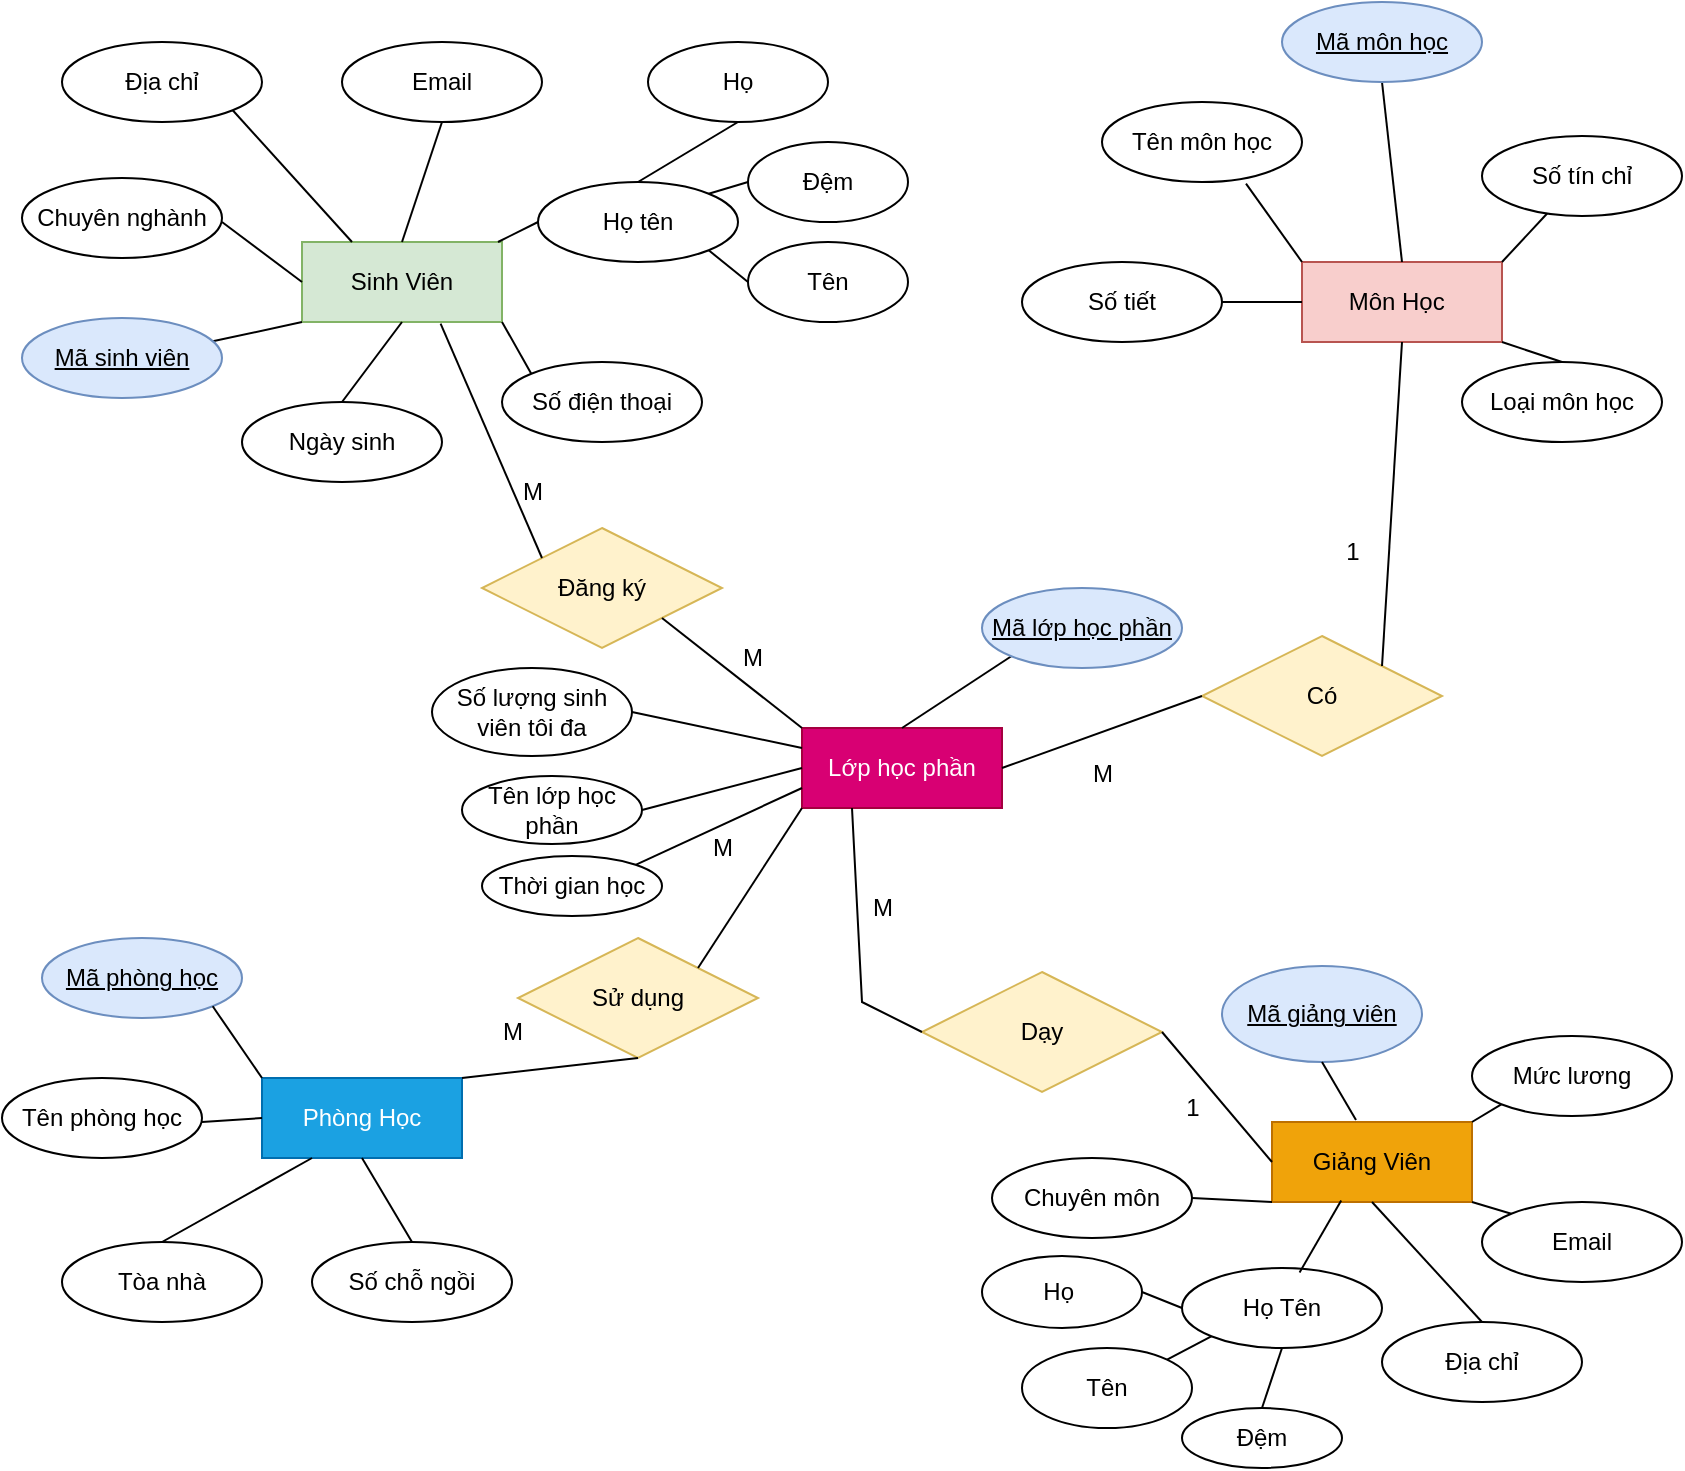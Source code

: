 <mxfile version="26.2.15">
  <diagram id="R2lEEEUBdFMjLlhIrx00" name="Page-1">
    <mxGraphModel dx="1158" dy="633" grid="1" gridSize="10" guides="1" tooltips="1" connect="1" arrows="1" fold="1" page="1" pageScale="1" pageWidth="850" pageHeight="1100" math="0" shadow="0" extFonts="Permanent Marker^https://fonts.googleapis.com/css?family=Permanent+Marker">
      <root>
        <mxCell id="0" />
        <mxCell id="1" parent="0" />
        <mxCell id="PMT8ZnOJyHkaYHEn1Fsm-1" value="Sinh Viên" style="whiteSpace=wrap;html=1;align=center;fillColor=#d5e8d4;strokeColor=#82b366;" parent="1" vertex="1">
          <mxGeometry x="160" y="133" width="100" height="40" as="geometry" />
        </mxCell>
        <mxCell id="PMT8ZnOJyHkaYHEn1Fsm-2" value="Giảng Viên" style="whiteSpace=wrap;html=1;align=center;fillColor=#f0a30a;fontColor=#000000;strokeColor=#BD7000;" parent="1" vertex="1">
          <mxGeometry x="645" y="573" width="100" height="40" as="geometry" />
        </mxCell>
        <mxCell id="PMT8ZnOJyHkaYHEn1Fsm-3" value="Môn Học&lt;span style=&quot;white-space: pre;&quot;&gt;&#x9;&lt;/span&gt;" style="whiteSpace=wrap;html=1;align=center;fillColor=#f8cecc;strokeColor=#b85450;" parent="1" vertex="1">
          <mxGeometry x="660" y="143" width="100" height="40" as="geometry" />
        </mxCell>
        <mxCell id="PMT8ZnOJyHkaYHEn1Fsm-4" value="Phòng Học" style="whiteSpace=wrap;html=1;align=center;fillColor=#1ba1e2;fontColor=#ffffff;strokeColor=#006EAF;" parent="1" vertex="1">
          <mxGeometry x="140" y="551" width="100" height="40" as="geometry" />
        </mxCell>
        <mxCell id="PMT8ZnOJyHkaYHEn1Fsm-5" value="&lt;font style=&quot;vertical-align: inherit;&quot;&gt;&lt;font style=&quot;vertical-align: inherit;&quot;&gt;Địa chỉ&lt;/font&gt;&lt;/font&gt;" style="ellipse;whiteSpace=wrap;html=1;align=center;" parent="1" vertex="1">
          <mxGeometry x="40" y="33" width="100" height="40" as="geometry" />
        </mxCell>
        <mxCell id="PMT8ZnOJyHkaYHEn1Fsm-6" value="&lt;font style=&quot;vertical-align: inherit;&quot;&gt;&lt;font style=&quot;vertical-align: inherit;&quot;&gt;&lt;font style=&quot;vertical-align: inherit;&quot;&gt;&lt;font style=&quot;vertical-align: inherit;&quot;&gt;Email&lt;/font&gt;&lt;/font&gt;&lt;/font&gt;&lt;/font&gt;" style="ellipse;whiteSpace=wrap;html=1;align=center;" parent="1" vertex="1">
          <mxGeometry x="180" y="33" width="100" height="40" as="geometry" />
        </mxCell>
        <mxCell id="PMT8ZnOJyHkaYHEn1Fsm-7" value="&lt;font style=&quot;vertical-align: inherit;&quot;&gt;&lt;font style=&quot;vertical-align: inherit;&quot;&gt;&lt;font style=&quot;vertical-align: inherit;&quot;&gt;&lt;font style=&quot;vertical-align: inherit;&quot;&gt;Chuyên nghành&lt;/font&gt;&lt;/font&gt;&lt;/font&gt;&lt;/font&gt;" style="ellipse;whiteSpace=wrap;html=1;align=center;" parent="1" vertex="1">
          <mxGeometry x="20" y="101" width="100" height="40" as="geometry" />
        </mxCell>
        <mxCell id="PMT8ZnOJyHkaYHEn1Fsm-9" value="&lt;font style=&quot;vertical-align: inherit;&quot;&gt;&lt;font style=&quot;vertical-align: inherit;&quot;&gt;&lt;font style=&quot;vertical-align: inherit;&quot;&gt;&lt;font style=&quot;vertical-align: inherit;&quot;&gt;&lt;font style=&quot;vertical-align: inherit;&quot;&gt;&lt;font style=&quot;vertical-align: inherit;&quot;&gt;&lt;font style=&quot;vertical-align: inherit;&quot;&gt;&lt;font style=&quot;vertical-align: inherit;&quot;&gt;Ngày sinh&lt;/font&gt;&lt;/font&gt;&lt;/font&gt;&lt;/font&gt;&lt;/font&gt;&lt;/font&gt;&lt;/font&gt;&lt;/font&gt;" style="ellipse;whiteSpace=wrap;html=1;align=center;" parent="1" vertex="1">
          <mxGeometry x="130" y="213" width="100" height="40" as="geometry" />
        </mxCell>
        <mxCell id="PMT8ZnOJyHkaYHEn1Fsm-10" value="&lt;font style=&quot;vertical-align: inherit;&quot;&gt;&lt;font style=&quot;vertical-align: inherit;&quot;&gt;&lt;font style=&quot;vertical-align: inherit;&quot;&gt;&lt;font style=&quot;vertical-align: inherit;&quot;&gt;&lt;font style=&quot;vertical-align: inherit;&quot;&gt;&lt;font style=&quot;vertical-align: inherit;&quot;&gt;&lt;font style=&quot;vertical-align: inherit;&quot;&gt;&lt;font style=&quot;vertical-align: inherit;&quot;&gt;&lt;font style=&quot;vertical-align: inherit;&quot;&gt;&lt;font style=&quot;vertical-align: inherit;&quot;&gt;Họ tên&lt;/font&gt;&lt;/font&gt;&lt;/font&gt;&lt;/font&gt;&lt;/font&gt;&lt;/font&gt;&lt;/font&gt;&lt;/font&gt;&lt;/font&gt;&lt;/font&gt;" style="ellipse;whiteSpace=wrap;html=1;align=center;" parent="1" vertex="1">
          <mxGeometry x="278" y="103" width="100" height="40" as="geometry" />
        </mxCell>
        <mxCell id="PMT8ZnOJyHkaYHEn1Fsm-11" value="&lt;font style=&quot;vertical-align: inherit;&quot;&gt;&lt;font style=&quot;vertical-align: inherit;&quot;&gt;&lt;font style=&quot;vertical-align: inherit;&quot;&gt;&lt;font style=&quot;vertical-align: inherit;&quot;&gt;&lt;font style=&quot;vertical-align: inherit;&quot;&gt;&lt;font style=&quot;vertical-align: inherit;&quot;&gt;&lt;font style=&quot;vertical-align: inherit;&quot;&gt;&lt;font style=&quot;vertical-align: inherit;&quot;&gt;&lt;font style=&quot;vertical-align: inherit;&quot;&gt;&lt;font style=&quot;vertical-align: inherit;&quot;&gt;&lt;font style=&quot;vertical-align: inherit;&quot;&gt;&lt;font style=&quot;vertical-align: inherit;&quot;&gt;&lt;font style=&quot;vertical-align: inherit;&quot;&gt;&lt;font style=&quot;vertical-align: inherit;&quot;&gt;&lt;font style=&quot;vertical-align: inherit;&quot;&gt;&lt;font style=&quot;vertical-align: inherit;&quot;&gt;&lt;font style=&quot;vertical-align: inherit;&quot;&gt;&lt;font style=&quot;vertical-align: inherit;&quot;&gt;&lt;font style=&quot;vertical-align: inherit;&quot;&gt;&lt;font style=&quot;vertical-align: inherit;&quot;&gt;Họ&lt;/font&gt;&lt;/font&gt;&lt;/font&gt;&lt;/font&gt;&lt;/font&gt;&lt;/font&gt;&lt;/font&gt;&lt;/font&gt;&lt;/font&gt;&lt;/font&gt;&lt;/font&gt;&lt;/font&gt;&lt;/font&gt;&lt;/font&gt;&lt;/font&gt;&lt;/font&gt;&lt;/font&gt;&lt;/font&gt;&lt;/font&gt;&lt;/font&gt;" style="ellipse;whiteSpace=wrap;html=1;align=center;" parent="1" vertex="1">
          <mxGeometry x="333" y="33" width="90" height="40" as="geometry" />
        </mxCell>
        <mxCell id="PMT8ZnOJyHkaYHEn1Fsm-12" value="&lt;font style=&quot;vertical-align: inherit;&quot;&gt;&lt;font style=&quot;vertical-align: inherit;&quot;&gt;Đệm&lt;/font&gt;&lt;/font&gt;" style="ellipse;whiteSpace=wrap;html=1;align=center;" parent="1" vertex="1">
          <mxGeometry x="383" y="83" width="80" height="40" as="geometry" />
        </mxCell>
        <mxCell id="PMT8ZnOJyHkaYHEn1Fsm-13" value="&lt;font style=&quot;vertical-align: inherit;&quot;&gt;&lt;font style=&quot;vertical-align: inherit;&quot;&gt;&lt;font style=&quot;vertical-align: inherit;&quot;&gt;&lt;font style=&quot;vertical-align: inherit;&quot;&gt;&lt;font style=&quot;vertical-align: inherit;&quot;&gt;&lt;font style=&quot;vertical-align: inherit;&quot;&gt;&lt;font style=&quot;vertical-align: inherit;&quot;&gt;&lt;font style=&quot;vertical-align: inherit;&quot;&gt;&lt;font style=&quot;vertical-align: inherit;&quot;&gt;&lt;font style=&quot;vertical-align: inherit;&quot;&gt;&lt;font style=&quot;vertical-align: inherit;&quot;&gt;&lt;font style=&quot;vertical-align: inherit;&quot;&gt;Tên&lt;/font&gt;&lt;/font&gt;&lt;/font&gt;&lt;/font&gt;&lt;/font&gt;&lt;/font&gt;&lt;/font&gt;&lt;/font&gt;&lt;/font&gt;&lt;/font&gt;&lt;/font&gt;&lt;/font&gt;" style="ellipse;whiteSpace=wrap;html=1;align=center;" parent="1" vertex="1">
          <mxGeometry x="383" y="133" width="80" height="40" as="geometry" />
        </mxCell>
        <mxCell id="PMT8ZnOJyHkaYHEn1Fsm-14" value="" style="endArrow=none;html=1;rounded=0;entryX=0.5;entryY=1;entryDx=0;entryDy=0;exitX=0.5;exitY=0;exitDx=0;exitDy=0;" parent="1" source="PMT8ZnOJyHkaYHEn1Fsm-10" target="PMT8ZnOJyHkaYHEn1Fsm-11" edge="1">
          <mxGeometry relative="1" as="geometry">
            <mxPoint x="268" y="263" as="sourcePoint" />
            <mxPoint x="428" y="263" as="targetPoint" />
          </mxGeometry>
        </mxCell>
        <mxCell id="PMT8ZnOJyHkaYHEn1Fsm-15" value="" style="endArrow=none;html=1;rounded=0;entryX=0;entryY=0.5;entryDx=0;entryDy=0;exitX=1;exitY=1;exitDx=0;exitDy=0;" parent="1" source="PMT8ZnOJyHkaYHEn1Fsm-10" target="PMT8ZnOJyHkaYHEn1Fsm-13" edge="1">
          <mxGeometry relative="1" as="geometry">
            <mxPoint x="338" y="188" as="sourcePoint" />
            <mxPoint x="408" y="178" as="targetPoint" />
          </mxGeometry>
        </mxCell>
        <mxCell id="PMT8ZnOJyHkaYHEn1Fsm-16" value="" style="endArrow=none;html=1;rounded=0;entryX=0;entryY=0.5;entryDx=0;entryDy=0;exitX=1;exitY=0;exitDx=0;exitDy=0;" parent="1" source="PMT8ZnOJyHkaYHEn1Fsm-10" target="PMT8ZnOJyHkaYHEn1Fsm-12" edge="1">
          <mxGeometry relative="1" as="geometry">
            <mxPoint x="398" y="123" as="sourcePoint" />
            <mxPoint x="408" y="203" as="targetPoint" />
            <Array as="points" />
          </mxGeometry>
        </mxCell>
        <mxCell id="PMT8ZnOJyHkaYHEn1Fsm-17" value="" style="endArrow=none;html=1;rounded=0;exitX=1;exitY=0;exitDx=0;exitDy=0;entryX=0;entryY=0.5;entryDx=0;entryDy=0;" parent="1" target="PMT8ZnOJyHkaYHEn1Fsm-10" edge="1">
          <mxGeometry relative="1" as="geometry">
            <mxPoint x="258" y="133" as="sourcePoint" />
            <mxPoint x="438" y="263" as="targetPoint" />
          </mxGeometry>
        </mxCell>
        <mxCell id="PMT8ZnOJyHkaYHEn1Fsm-18" value="&lt;font style=&quot;vertical-align: inherit;&quot;&gt;&lt;font style=&quot;vertical-align: inherit;&quot;&gt;&lt;font style=&quot;vertical-align: inherit;&quot;&gt;&lt;font style=&quot;vertical-align: inherit;&quot;&gt;&lt;font style=&quot;vertical-align: inherit;&quot;&gt;&lt;font style=&quot;vertical-align: inherit;&quot;&gt;&lt;font style=&quot;vertical-align: inherit;&quot;&gt;&lt;font style=&quot;vertical-align: inherit;&quot;&gt;&lt;font style=&quot;vertical-align: inherit;&quot;&gt;&lt;font style=&quot;vertical-align: inherit;&quot;&gt;Số&amp;nbsp;điện thoại&lt;/font&gt;&lt;/font&gt;&lt;/font&gt;&lt;/font&gt;&lt;/font&gt;&lt;/font&gt;&lt;/font&gt;&lt;/font&gt;&lt;/font&gt;&lt;/font&gt;" style="ellipse;whiteSpace=wrap;html=1;align=center;" parent="1" vertex="1">
          <mxGeometry x="260" y="193" width="100" height="40" as="geometry" />
        </mxCell>
        <mxCell id="PMT8ZnOJyHkaYHEn1Fsm-19" value="" style="endArrow=none;html=1;rounded=0;entryX=0;entryY=0;entryDx=0;entryDy=0;exitX=1;exitY=1;exitDx=0;exitDy=0;" parent="1" source="PMT8ZnOJyHkaYHEn1Fsm-1" target="PMT8ZnOJyHkaYHEn1Fsm-18" edge="1">
          <mxGeometry relative="1" as="geometry">
            <mxPoint x="280" y="253" as="sourcePoint" />
            <mxPoint x="440" y="253" as="targetPoint" />
          </mxGeometry>
        </mxCell>
        <mxCell id="PMT8ZnOJyHkaYHEn1Fsm-20" value="" style="endArrow=none;html=1;rounded=0;entryX=1;entryY=1;entryDx=0;entryDy=0;exitX=0.25;exitY=0;exitDx=0;exitDy=0;" parent="1" source="PMT8ZnOJyHkaYHEn1Fsm-1" target="PMT8ZnOJyHkaYHEn1Fsm-5" edge="1">
          <mxGeometry relative="1" as="geometry">
            <mxPoint x="280" y="253" as="sourcePoint" />
            <mxPoint x="440" y="253" as="targetPoint" />
          </mxGeometry>
        </mxCell>
        <mxCell id="PMT8ZnOJyHkaYHEn1Fsm-21" value="" style="endArrow=none;html=1;rounded=0;entryX=0.5;entryY=1;entryDx=0;entryDy=0;exitX=0.5;exitY=0;exitDx=0;exitDy=0;" parent="1" source="PMT8ZnOJyHkaYHEn1Fsm-1" target="PMT8ZnOJyHkaYHEn1Fsm-6" edge="1">
          <mxGeometry relative="1" as="geometry">
            <mxPoint x="130" y="103" as="sourcePoint" />
            <mxPoint x="290" y="103" as="targetPoint" />
          </mxGeometry>
        </mxCell>
        <mxCell id="PMT8ZnOJyHkaYHEn1Fsm-22" value="" style="endArrow=none;html=1;rounded=0;exitX=1;exitY=0.5;exitDx=0;exitDy=0;entryX=0;entryY=0.5;entryDx=0;entryDy=0;" parent="1" target="PMT8ZnOJyHkaYHEn1Fsm-1" edge="1">
          <mxGeometry relative="1" as="geometry">
            <mxPoint x="120" y="123" as="sourcePoint" />
            <mxPoint x="440" y="253" as="targetPoint" />
          </mxGeometry>
        </mxCell>
        <mxCell id="PMT8ZnOJyHkaYHEn1Fsm-24" value="" style="endArrow=none;html=1;rounded=0;exitX=0.5;exitY=0;exitDx=0;exitDy=0;entryX=0.5;entryY=1;entryDx=0;entryDy=0;" parent="1" source="PMT8ZnOJyHkaYHEn1Fsm-9" target="PMT8ZnOJyHkaYHEn1Fsm-1" edge="1">
          <mxGeometry relative="1" as="geometry">
            <mxPoint x="280" y="253" as="sourcePoint" />
            <mxPoint x="440" y="253" as="targetPoint" />
          </mxGeometry>
        </mxCell>
        <mxCell id="PMT8ZnOJyHkaYHEn1Fsm-25" value="" style="endArrow=none;html=1;rounded=0;entryX=0;entryY=1;entryDx=0;entryDy=0;exitX=0.948;exitY=0.245;exitDx=0;exitDy=0;exitPerimeter=0;" parent="1" target="PMT8ZnOJyHkaYHEn1Fsm-1" edge="1">
          <mxGeometry relative="1" as="geometry">
            <mxPoint x="114.8" y="182.8" as="sourcePoint" />
            <mxPoint x="440" y="253" as="targetPoint" />
          </mxGeometry>
        </mxCell>
        <mxCell id="PMT8ZnOJyHkaYHEn1Fsm-27" value="&lt;font style=&quot;vertical-align: inherit;&quot;&gt;&lt;font style=&quot;vertical-align: inherit;&quot;&gt;&lt;font style=&quot;vertical-align: inherit;&quot;&gt;&lt;font style=&quot;vertical-align: inherit;&quot;&gt;&lt;font style=&quot;vertical-align: inherit;&quot;&gt;&lt;font style=&quot;vertical-align: inherit;&quot;&gt;&lt;font style=&quot;vertical-align: inherit;&quot;&gt;&lt;font style=&quot;vertical-align: inherit;&quot;&gt;&lt;font style=&quot;vertical-align: inherit;&quot;&gt;&lt;font style=&quot;vertical-align: inherit;&quot;&gt;&lt;font style=&quot;vertical-align: inherit;&quot;&gt;&lt;font style=&quot;vertical-align: inherit;&quot;&gt;Số tiết&lt;/font&gt;&lt;/font&gt;&lt;/font&gt;&lt;/font&gt;&lt;/font&gt;&lt;/font&gt;&lt;/font&gt;&lt;/font&gt;&lt;/font&gt;&lt;/font&gt;&lt;/font&gt;&lt;/font&gt;" style="ellipse;whiteSpace=wrap;html=1;align=center;" parent="1" vertex="1">
          <mxGeometry x="520" y="143" width="100" height="40" as="geometry" />
        </mxCell>
        <mxCell id="PMT8ZnOJyHkaYHEn1Fsm-28" value="&lt;font style=&quot;vertical-align: inherit;&quot;&gt;&lt;font style=&quot;vertical-align: inherit;&quot;&gt;&lt;font style=&quot;vertical-align: inherit;&quot;&gt;&lt;font style=&quot;vertical-align: inherit;&quot;&gt;&lt;font style=&quot;vertical-align: inherit;&quot;&gt;&lt;font style=&quot;vertical-align: inherit;&quot;&gt;&lt;font style=&quot;vertical-align: inherit;&quot;&gt;&lt;font style=&quot;vertical-align: inherit;&quot;&gt;&lt;font style=&quot;vertical-align: inherit;&quot;&gt;&lt;font style=&quot;vertical-align: inherit;&quot;&gt;&lt;font style=&quot;vertical-align: inherit;&quot;&gt;&lt;font style=&quot;vertical-align: inherit;&quot;&gt;Tên môn học&lt;/font&gt;&lt;/font&gt;&lt;/font&gt;&lt;/font&gt;&lt;/font&gt;&lt;/font&gt;&lt;/font&gt;&lt;/font&gt;&lt;/font&gt;&lt;/font&gt;&lt;/font&gt;&lt;/font&gt;" style="ellipse;whiteSpace=wrap;html=1;align=center;" parent="1" vertex="1">
          <mxGeometry x="560" y="63" width="100" height="40" as="geometry" />
        </mxCell>
        <mxCell id="PMT8ZnOJyHkaYHEn1Fsm-29" value="&lt;font style=&quot;vertical-align: inherit;&quot;&gt;&lt;font style=&quot;vertical-align: inherit;&quot;&gt;&lt;font style=&quot;vertical-align: inherit;&quot;&gt;&lt;font style=&quot;vertical-align: inherit;&quot;&gt;&lt;font style=&quot;vertical-align: inherit;&quot;&gt;&lt;font style=&quot;vertical-align: inherit;&quot;&gt;&lt;font style=&quot;vertical-align: inherit;&quot;&gt;&lt;font style=&quot;vertical-align: inherit;&quot;&gt;&lt;font style=&quot;vertical-align: inherit;&quot;&gt;&lt;font style=&quot;vertical-align: inherit;&quot;&gt;&lt;font style=&quot;vertical-align: inherit;&quot;&gt;&lt;font style=&quot;vertical-align: inherit;&quot;&gt;Loại môn học&lt;/font&gt;&lt;/font&gt;&lt;/font&gt;&lt;/font&gt;&lt;/font&gt;&lt;/font&gt;&lt;/font&gt;&lt;/font&gt;&lt;/font&gt;&lt;/font&gt;&lt;/font&gt;&lt;/font&gt;" style="ellipse;whiteSpace=wrap;html=1;align=center;" parent="1" vertex="1">
          <mxGeometry x="740" y="193" width="100" height="40" as="geometry" />
        </mxCell>
        <mxCell id="PMT8ZnOJyHkaYHEn1Fsm-30" value="&lt;font style=&quot;vertical-align: inherit;&quot;&gt;&lt;font style=&quot;vertical-align: inherit;&quot;&gt;&lt;font style=&quot;vertical-align: inherit;&quot;&gt;&lt;font style=&quot;vertical-align: inherit;&quot;&gt;&lt;font style=&quot;vertical-align: inherit;&quot;&gt;&lt;font style=&quot;vertical-align: inherit;&quot;&gt;&lt;font style=&quot;vertical-align: inherit;&quot;&gt;&lt;font style=&quot;vertical-align: inherit;&quot;&gt;&lt;font style=&quot;vertical-align: inherit;&quot;&gt;&lt;font style=&quot;vertical-align: inherit;&quot;&gt;&lt;font style=&quot;vertical-align: inherit;&quot;&gt;&lt;font style=&quot;vertical-align: inherit;&quot;&gt;&lt;font style=&quot;vertical-align: inherit;&quot;&gt;&lt;font style=&quot;vertical-align: inherit;&quot;&gt;Số tín chỉ&lt;/font&gt;&lt;/font&gt;&lt;/font&gt;&lt;/font&gt;&lt;/font&gt;&lt;/font&gt;&lt;/font&gt;&lt;/font&gt;&lt;/font&gt;&lt;/font&gt;&lt;/font&gt;&lt;/font&gt;&lt;/font&gt;&lt;/font&gt;" style="ellipse;whiteSpace=wrap;html=1;align=center;" parent="1" vertex="1">
          <mxGeometry x="750" y="80" width="100" height="40" as="geometry" />
        </mxCell>
        <mxCell id="PMT8ZnOJyHkaYHEn1Fsm-36" value="" style="endArrow=none;html=1;rounded=0;entryX=0.5;entryY=0;entryDx=0;entryDy=0;exitX=0.5;exitY=1;exitDx=0;exitDy=0;" parent="1" source="6bLUymdj05WelpJiwfpO-2" target="PMT8ZnOJyHkaYHEn1Fsm-3" edge="1">
          <mxGeometry relative="1" as="geometry">
            <mxPoint x="720" y="63" as="sourcePoint" />
            <mxPoint x="490" y="173" as="targetPoint" />
          </mxGeometry>
        </mxCell>
        <mxCell id="PMT8ZnOJyHkaYHEn1Fsm-37" value="&lt;font style=&quot;vertical-align: inherit;&quot;&gt;&lt;font style=&quot;vertical-align: inherit;&quot;&gt;Lớp học phần&lt;/font&gt;&lt;/font&gt;" style="whiteSpace=wrap;html=1;align=center;fillColor=#d80073;fontColor=#ffffff;strokeColor=#A50040;" parent="1" vertex="1">
          <mxGeometry x="410" y="376" width="100" height="40" as="geometry" />
        </mxCell>
        <mxCell id="PMT8ZnOJyHkaYHEn1Fsm-39" value="" style="endArrow=none;html=1;rounded=0;entryX=0.5;entryY=0;entryDx=0;entryDy=0;exitX=0;exitY=1;exitDx=0;exitDy=0;" parent="1" source="6bLUymdj05WelpJiwfpO-3" target="PMT8ZnOJyHkaYHEn1Fsm-37" edge="1">
          <mxGeometry relative="1" as="geometry">
            <mxPoint x="540" y="336" as="sourcePoint" />
            <mxPoint x="490" y="336" as="targetPoint" />
          </mxGeometry>
        </mxCell>
        <mxCell id="6bLUymdj05WelpJiwfpO-1" value="Mã sinh viên" style="ellipse;whiteSpace=wrap;html=1;align=center;fontStyle=4;fillColor=#dae8fc;strokeColor=#6c8ebf;" vertex="1" parent="1">
          <mxGeometry x="20" y="171" width="100" height="40" as="geometry" />
        </mxCell>
        <mxCell id="6bLUymdj05WelpJiwfpO-2" value="Mã môn học" style="ellipse;whiteSpace=wrap;html=1;align=center;fontStyle=4;fillColor=#dae8fc;strokeColor=#6c8ebf;" vertex="1" parent="1">
          <mxGeometry x="650" y="13" width="100" height="40" as="geometry" />
        </mxCell>
        <mxCell id="6bLUymdj05WelpJiwfpO-3" value="Mã lớp học phần" style="ellipse;whiteSpace=wrap;html=1;align=center;fontStyle=4;fillColor=#dae8fc;strokeColor=#6c8ebf;" vertex="1" parent="1">
          <mxGeometry x="500" y="306" width="100" height="40" as="geometry" />
        </mxCell>
        <mxCell id="6bLUymdj05WelpJiwfpO-4" value="Đăng ký" style="shape=rhombus;perimeter=rhombusPerimeter;whiteSpace=wrap;html=1;align=center;fillColor=#fff2cc;strokeColor=#d6b656;" vertex="1" parent="1">
          <mxGeometry x="250" y="276" width="120" height="60" as="geometry" />
        </mxCell>
        <mxCell id="6bLUymdj05WelpJiwfpO-5" value="" style="endArrow=none;html=1;rounded=0;entryX=0.693;entryY=1.021;entryDx=0;entryDy=0;entryPerimeter=0;exitX=0;exitY=0;exitDx=0;exitDy=0;" edge="1" parent="1" source="6bLUymdj05WelpJiwfpO-4" target="PMT8ZnOJyHkaYHEn1Fsm-1">
          <mxGeometry relative="1" as="geometry">
            <mxPoint x="360" y="303" as="sourcePoint" />
            <mxPoint x="520" y="303" as="targetPoint" />
          </mxGeometry>
        </mxCell>
        <mxCell id="6bLUymdj05WelpJiwfpO-6" value="" style="endArrow=none;html=1;rounded=0;entryX=1;entryY=1;entryDx=0;entryDy=0;exitX=0;exitY=0;exitDx=0;exitDy=0;" edge="1" parent="1" source="PMT8ZnOJyHkaYHEn1Fsm-37" target="6bLUymdj05WelpJiwfpO-4">
          <mxGeometry relative="1" as="geometry">
            <mxPoint x="421" y="360" as="sourcePoint" />
            <mxPoint x="370" y="236" as="targetPoint" />
          </mxGeometry>
        </mxCell>
        <mxCell id="6bLUymdj05WelpJiwfpO-7" value="M" style="text;html=1;align=center;verticalAlign=middle;resizable=0;points=[];autosize=1;strokeColor=none;fillColor=none;" vertex="1" parent="1">
          <mxGeometry x="370" y="326" width="30" height="30" as="geometry" />
        </mxCell>
        <mxCell id="6bLUymdj05WelpJiwfpO-8" value="M" style="text;html=1;align=center;verticalAlign=middle;resizable=0;points=[];autosize=1;strokeColor=none;fillColor=none;" vertex="1" parent="1">
          <mxGeometry x="260" y="243" width="30" height="30" as="geometry" />
        </mxCell>
        <mxCell id="6bLUymdj05WelpJiwfpO-9" value="Có" style="shape=rhombus;perimeter=rhombusPerimeter;whiteSpace=wrap;html=1;align=center;fillColor=#fff2cc;strokeColor=#d6b656;" vertex="1" parent="1">
          <mxGeometry x="610" y="330" width="120" height="60" as="geometry" />
        </mxCell>
        <mxCell id="6bLUymdj05WelpJiwfpO-18" value="" style="endArrow=none;html=1;rounded=0;entryX=1;entryY=0.5;entryDx=0;entryDy=0;exitX=0;exitY=0.5;exitDx=0;exitDy=0;" edge="1" parent="1" source="6bLUymdj05WelpJiwfpO-9" target="PMT8ZnOJyHkaYHEn1Fsm-37">
          <mxGeometry relative="1" as="geometry">
            <mxPoint x="565" y="356" as="sourcePoint" />
            <mxPoint x="510" y="392" as="targetPoint" />
          </mxGeometry>
        </mxCell>
        <mxCell id="6bLUymdj05WelpJiwfpO-20" value="" style="endArrow=none;html=1;rounded=0;entryX=1;entryY=0;entryDx=0;entryDy=0;exitX=0.5;exitY=1;exitDx=0;exitDy=0;" edge="1" parent="1" source="PMT8ZnOJyHkaYHEn1Fsm-3" target="6bLUymdj05WelpJiwfpO-9">
          <mxGeometry relative="1" as="geometry">
            <mxPoint x="775" y="363" as="sourcePoint" />
            <mxPoint x="685" y="373" as="targetPoint" />
          </mxGeometry>
        </mxCell>
        <mxCell id="6bLUymdj05WelpJiwfpO-22" value="M" style="text;html=1;align=center;verticalAlign=middle;resizable=0;points=[];autosize=1;strokeColor=none;fillColor=none;" vertex="1" parent="1">
          <mxGeometry x="545" y="384" width="30" height="30" as="geometry" />
        </mxCell>
        <mxCell id="6bLUymdj05WelpJiwfpO-23" value="1" style="text;html=1;align=center;verticalAlign=middle;resizable=0;points=[];autosize=1;strokeColor=none;fillColor=none;" vertex="1" parent="1">
          <mxGeometry x="670" y="273" width="30" height="30" as="geometry" />
        </mxCell>
        <mxCell id="6bLUymdj05WelpJiwfpO-24" value="Mã giảng viên" style="ellipse;whiteSpace=wrap;html=1;align=center;fontStyle=4;fillColor=#dae8fc;strokeColor=#6c8ebf;" vertex="1" parent="1">
          <mxGeometry x="620" y="495" width="100" height="48" as="geometry" />
        </mxCell>
        <mxCell id="6bLUymdj05WelpJiwfpO-25" value="Mã phòng học" style="ellipse;whiteSpace=wrap;html=1;align=center;fontStyle=4;fillColor=#dae8fc;strokeColor=#6c8ebf;" vertex="1" parent="1">
          <mxGeometry x="30" y="481" width="100" height="40" as="geometry" />
        </mxCell>
        <mxCell id="6bLUymdj05WelpJiwfpO-26" value="Dạy" style="shape=rhombus;perimeter=rhombusPerimeter;whiteSpace=wrap;html=1;align=center;fillColor=#fff2cc;strokeColor=#d6b656;" vertex="1" parent="1">
          <mxGeometry x="470" y="498" width="120" height="60" as="geometry" />
        </mxCell>
        <mxCell id="6bLUymdj05WelpJiwfpO-31" value="" style="endArrow=none;html=1;rounded=0;exitX=1;exitY=0.5;exitDx=0;exitDy=0;" edge="1" parent="1" source="PMT8ZnOJyHkaYHEn1Fsm-27">
          <mxGeometry relative="1" as="geometry">
            <mxPoint x="630" y="223" as="sourcePoint" />
            <mxPoint x="660" y="163" as="targetPoint" />
            <Array as="points">
              <mxPoint x="650" y="163" />
            </Array>
          </mxGeometry>
        </mxCell>
        <mxCell id="6bLUymdj05WelpJiwfpO-35" value="" style="endArrow=none;html=1;rounded=0;entryX=0;entryY=0;entryDx=0;entryDy=0;exitX=0.72;exitY=1.021;exitDx=0;exitDy=0;exitPerimeter=0;" edge="1" parent="1" source="PMT8ZnOJyHkaYHEn1Fsm-28" target="PMT8ZnOJyHkaYHEn1Fsm-3">
          <mxGeometry relative="1" as="geometry">
            <mxPoint x="360" y="133" as="sourcePoint" />
            <mxPoint x="520" y="133" as="targetPoint" />
          </mxGeometry>
        </mxCell>
        <mxCell id="6bLUymdj05WelpJiwfpO-36" value="" style="endArrow=none;html=1;rounded=0;entryX=1;entryY=0;entryDx=0;entryDy=0;" edge="1" parent="1" source="PMT8ZnOJyHkaYHEn1Fsm-30" target="PMT8ZnOJyHkaYHEn1Fsm-3">
          <mxGeometry relative="1" as="geometry">
            <mxPoint x="800" y="123" as="sourcePoint" />
            <mxPoint x="520" y="133" as="targetPoint" />
          </mxGeometry>
        </mxCell>
        <mxCell id="6bLUymdj05WelpJiwfpO-37" value="" style="endArrow=none;html=1;rounded=0;entryX=0.5;entryY=0;entryDx=0;entryDy=0;exitX=1;exitY=1;exitDx=0;exitDy=0;" edge="1" parent="1" source="PMT8ZnOJyHkaYHEn1Fsm-3" target="PMT8ZnOJyHkaYHEn1Fsm-29">
          <mxGeometry relative="1" as="geometry">
            <mxPoint x="360" y="213" as="sourcePoint" />
            <mxPoint x="520" y="213" as="targetPoint" />
          </mxGeometry>
        </mxCell>
        <mxCell id="6bLUymdj05WelpJiwfpO-38" value="" style="endArrow=none;html=1;rounded=0;entryX=0;entryY=0.5;entryDx=0;entryDy=0;exitX=1;exitY=0.5;exitDx=0;exitDy=0;" edge="1" parent="1" source="6bLUymdj05WelpJiwfpO-26" target="PMT8ZnOJyHkaYHEn1Fsm-2">
          <mxGeometry relative="1" as="geometry">
            <mxPoint x="465" y="482.58" as="sourcePoint" />
            <mxPoint x="625" y="482.58" as="targetPoint" />
          </mxGeometry>
        </mxCell>
        <mxCell id="6bLUymdj05WelpJiwfpO-39" value="" style="endArrow=none;html=1;rounded=0;entryX=0;entryY=0.5;entryDx=0;entryDy=0;exitX=0.25;exitY=1;exitDx=0;exitDy=0;" edge="1" parent="1" source="PMT8ZnOJyHkaYHEn1Fsm-37" target="6bLUymdj05WelpJiwfpO-26">
          <mxGeometry relative="1" as="geometry">
            <mxPoint x="360" y="463" as="sourcePoint" />
            <mxPoint x="520" y="463" as="targetPoint" />
            <Array as="points">
              <mxPoint x="440" y="513" />
            </Array>
          </mxGeometry>
        </mxCell>
        <mxCell id="6bLUymdj05WelpJiwfpO-40" value="1" style="text;html=1;align=center;verticalAlign=middle;resizable=0;points=[];autosize=1;strokeColor=none;fillColor=none;" vertex="1" parent="1">
          <mxGeometry x="590" y="551" width="30" height="30" as="geometry" />
        </mxCell>
        <mxCell id="6bLUymdj05WelpJiwfpO-41" value="M" style="text;html=1;align=center;verticalAlign=middle;resizable=0;points=[];autosize=1;strokeColor=none;fillColor=none;" vertex="1" parent="1">
          <mxGeometry x="435" y="451" width="30" height="30" as="geometry" />
        </mxCell>
        <mxCell id="6bLUymdj05WelpJiwfpO-42" value="" style="endArrow=none;html=1;rounded=0;exitX=1;exitY=1;exitDx=0;exitDy=0;entryX=0;entryY=0;entryDx=0;entryDy=0;" edge="1" parent="1" source="6bLUymdj05WelpJiwfpO-25" target="PMT8ZnOJyHkaYHEn1Fsm-4">
          <mxGeometry relative="1" as="geometry">
            <mxPoint x="360" y="553" as="sourcePoint" />
            <mxPoint x="520" y="553" as="targetPoint" />
          </mxGeometry>
        </mxCell>
        <mxCell id="6bLUymdj05WelpJiwfpO-43" value="Sử dụng" style="shape=rhombus;perimeter=rhombusPerimeter;whiteSpace=wrap;html=1;align=center;fillColor=#fff2cc;strokeColor=#d6b656;" vertex="1" parent="1">
          <mxGeometry x="268" y="481" width="120" height="60" as="geometry" />
        </mxCell>
        <mxCell id="6bLUymdj05WelpJiwfpO-49" value="" style="endArrow=none;html=1;rounded=0;exitX=0;exitY=1;exitDx=0;exitDy=0;entryX=1;entryY=0;entryDx=0;entryDy=0;" edge="1" parent="1" source="PMT8ZnOJyHkaYHEn1Fsm-37" target="6bLUymdj05WelpJiwfpO-43">
          <mxGeometry relative="1" as="geometry">
            <mxPoint x="360" y="553" as="sourcePoint" />
            <mxPoint x="520" y="553" as="targetPoint" />
          </mxGeometry>
        </mxCell>
        <mxCell id="6bLUymdj05WelpJiwfpO-50" value="" style="endArrow=none;html=1;rounded=0;exitX=0.5;exitY=1;exitDx=0;exitDy=0;entryX=1;entryY=0;entryDx=0;entryDy=0;" edge="1" parent="1" source="6bLUymdj05WelpJiwfpO-43" target="PMT8ZnOJyHkaYHEn1Fsm-4">
          <mxGeometry relative="1" as="geometry">
            <mxPoint x="360" y="553" as="sourcePoint" />
            <mxPoint x="520" y="553" as="targetPoint" />
          </mxGeometry>
        </mxCell>
        <mxCell id="6bLUymdj05WelpJiwfpO-51" value="M" style="text;html=1;align=center;verticalAlign=middle;resizable=0;points=[];autosize=1;strokeColor=none;fillColor=none;" vertex="1" parent="1">
          <mxGeometry x="355" y="421" width="30" height="30" as="geometry" />
        </mxCell>
        <mxCell id="6bLUymdj05WelpJiwfpO-52" value="M" style="text;html=1;align=center;verticalAlign=middle;resizable=0;points=[];autosize=1;strokeColor=none;fillColor=none;" vertex="1" parent="1">
          <mxGeometry x="250" y="513" width="30" height="30" as="geometry" />
        </mxCell>
        <mxCell id="6bLUymdj05WelpJiwfpO-53" value="" style="endArrow=none;html=1;rounded=0;entryX=0.5;entryY=1;entryDx=0;entryDy=0;" edge="1" parent="1" target="6bLUymdj05WelpJiwfpO-24">
          <mxGeometry relative="1" as="geometry">
            <mxPoint x="687" y="572" as="sourcePoint" />
            <mxPoint x="680" y="543" as="targetPoint" />
          </mxGeometry>
        </mxCell>
        <mxCell id="6bLUymdj05WelpJiwfpO-55" value="&lt;font style=&quot;vertical-align: inherit;&quot;&gt;&lt;font style=&quot;vertical-align: inherit;&quot;&gt;&lt;font style=&quot;vertical-align: inherit;&quot;&gt;&lt;font style=&quot;vertical-align: inherit;&quot;&gt;&lt;font style=&quot;vertical-align: inherit;&quot;&gt;&lt;font style=&quot;vertical-align: inherit;&quot;&gt;&lt;font style=&quot;vertical-align: inherit;&quot;&gt;&lt;font style=&quot;vertical-align: inherit;&quot;&gt;Tên phòng học&lt;/font&gt;&lt;/font&gt;&lt;/font&gt;&lt;/font&gt;&lt;/font&gt;&lt;/font&gt;&lt;/font&gt;&lt;/font&gt;" style="ellipse;whiteSpace=wrap;html=1;align=center;" vertex="1" parent="1">
          <mxGeometry x="10" y="551" width="100" height="40" as="geometry" />
        </mxCell>
        <mxCell id="6bLUymdj05WelpJiwfpO-56" value="&lt;font style=&quot;vertical-align: inherit;&quot;&gt;&lt;font style=&quot;vertical-align: inherit;&quot;&gt;&lt;font style=&quot;vertical-align: inherit;&quot;&gt;&lt;font style=&quot;vertical-align: inherit;&quot;&gt;&lt;font style=&quot;vertical-align: inherit;&quot;&gt;&lt;font style=&quot;vertical-align: inherit;&quot;&gt;&lt;font style=&quot;vertical-align: inherit;&quot;&gt;&lt;font style=&quot;vertical-align: inherit;&quot;&gt;Tòa nhà&lt;/font&gt;&lt;/font&gt;&lt;/font&gt;&lt;/font&gt;&lt;/font&gt;&lt;/font&gt;&lt;/font&gt;&lt;/font&gt;" style="ellipse;whiteSpace=wrap;html=1;align=center;" vertex="1" parent="1">
          <mxGeometry x="40" y="633" width="100" height="40" as="geometry" />
        </mxCell>
        <mxCell id="6bLUymdj05WelpJiwfpO-57" value="&lt;font style=&quot;vertical-align: inherit;&quot;&gt;&lt;font style=&quot;vertical-align: inherit;&quot;&gt;&lt;font style=&quot;vertical-align: inherit;&quot;&gt;&lt;font style=&quot;vertical-align: inherit;&quot;&gt;&lt;font style=&quot;vertical-align: inherit;&quot;&gt;&lt;font style=&quot;vertical-align: inherit;&quot;&gt;&lt;font style=&quot;vertical-align: inherit;&quot;&gt;&lt;font style=&quot;vertical-align: inherit;&quot;&gt;Số chỗ ngồi&lt;/font&gt;&lt;/font&gt;&lt;/font&gt;&lt;/font&gt;&lt;/font&gt;&lt;/font&gt;&lt;/font&gt;&lt;/font&gt;" style="ellipse;whiteSpace=wrap;html=1;align=center;" vertex="1" parent="1">
          <mxGeometry x="165" y="633" width="100" height="40" as="geometry" />
        </mxCell>
        <mxCell id="6bLUymdj05WelpJiwfpO-59" value="" style="endArrow=none;html=1;rounded=0;exitX=1;exitY=0.5;exitDx=0;exitDy=0;entryX=0;entryY=0.5;entryDx=0;entryDy=0;" edge="1" parent="1" target="PMT8ZnOJyHkaYHEn1Fsm-4">
          <mxGeometry relative="1" as="geometry">
            <mxPoint x="110" y="573" as="sourcePoint" />
            <mxPoint x="500" y="463" as="targetPoint" />
          </mxGeometry>
        </mxCell>
        <mxCell id="6bLUymdj05WelpJiwfpO-60" value="" style="endArrow=none;html=1;rounded=0;exitX=0.5;exitY=0;exitDx=0;exitDy=0;entryX=0.25;entryY=1;entryDx=0;entryDy=0;" edge="1" parent="1" source="6bLUymdj05WelpJiwfpO-56" target="PMT8ZnOJyHkaYHEn1Fsm-4">
          <mxGeometry relative="1" as="geometry">
            <mxPoint x="340" y="463" as="sourcePoint" />
            <mxPoint x="500" y="463" as="targetPoint" />
          </mxGeometry>
        </mxCell>
        <mxCell id="6bLUymdj05WelpJiwfpO-61" value="" style="endArrow=none;html=1;rounded=0;exitX=0.5;exitY=0;exitDx=0;exitDy=0;entryX=0.5;entryY=1;entryDx=0;entryDy=0;" edge="1" parent="1" source="6bLUymdj05WelpJiwfpO-57" target="PMT8ZnOJyHkaYHEn1Fsm-4">
          <mxGeometry relative="1" as="geometry">
            <mxPoint x="340" y="463" as="sourcePoint" />
            <mxPoint x="500" y="463" as="targetPoint" />
          </mxGeometry>
        </mxCell>
        <mxCell id="6bLUymdj05WelpJiwfpO-62" value="&lt;font style=&quot;vertical-align: inherit;&quot;&gt;&lt;font style=&quot;vertical-align: inherit;&quot;&gt;&lt;font style=&quot;vertical-align: inherit;&quot;&gt;&lt;font style=&quot;vertical-align: inherit;&quot;&gt;&lt;font style=&quot;vertical-align: inherit;&quot;&gt;&lt;font style=&quot;vertical-align: inherit;&quot;&gt;&lt;font style=&quot;vertical-align: inherit;&quot;&gt;&lt;font style=&quot;vertical-align: inherit;&quot;&gt;Họ Tên&lt;/font&gt;&lt;/font&gt;&lt;/font&gt;&lt;/font&gt;&lt;/font&gt;&lt;/font&gt;&lt;/font&gt;&lt;/font&gt;" style="ellipse;whiteSpace=wrap;html=1;align=center;" vertex="1" parent="1">
          <mxGeometry x="600" y="646" width="100" height="40" as="geometry" />
        </mxCell>
        <mxCell id="6bLUymdj05WelpJiwfpO-63" value="" style="endArrow=none;html=1;rounded=0;entryX=0.346;entryY=0.98;entryDx=0;entryDy=0;exitX=0.588;exitY=0.055;exitDx=0;exitDy=0;exitPerimeter=0;entryPerimeter=0;" edge="1" parent="1" source="6bLUymdj05WelpJiwfpO-62" target="PMT8ZnOJyHkaYHEn1Fsm-2">
          <mxGeometry relative="1" as="geometry">
            <mxPoint x="340" y="563" as="sourcePoint" />
            <mxPoint x="500" y="563" as="targetPoint" />
          </mxGeometry>
        </mxCell>
        <mxCell id="6bLUymdj05WelpJiwfpO-64" value="&lt;font style=&quot;vertical-align: inherit;&quot;&gt;&lt;font style=&quot;vertical-align: inherit;&quot;&gt;&lt;font style=&quot;vertical-align: inherit;&quot;&gt;&lt;font style=&quot;vertical-align: inherit;&quot;&gt;&lt;font style=&quot;vertical-align: inherit;&quot;&gt;&lt;font style=&quot;vertical-align: inherit;&quot;&gt;&lt;font style=&quot;vertical-align: inherit;&quot;&gt;&lt;font style=&quot;vertical-align: inherit;&quot;&gt;Họ&amp;nbsp;&lt;/font&gt;&lt;/font&gt;&lt;/font&gt;&lt;/font&gt;&lt;/font&gt;&lt;/font&gt;&lt;/font&gt;&lt;/font&gt;" style="ellipse;whiteSpace=wrap;html=1;align=center;" vertex="1" parent="1">
          <mxGeometry x="500" y="640" width="80" height="36" as="geometry" />
        </mxCell>
        <mxCell id="6bLUymdj05WelpJiwfpO-65" value="&lt;font style=&quot;vertical-align: inherit;&quot;&gt;&lt;font style=&quot;vertical-align: inherit;&quot;&gt;&lt;font style=&quot;vertical-align: inherit;&quot;&gt;&lt;font style=&quot;vertical-align: inherit;&quot;&gt;&lt;font style=&quot;vertical-align: inherit;&quot;&gt;&lt;font style=&quot;vertical-align: inherit;&quot;&gt;&lt;font style=&quot;vertical-align: inherit;&quot;&gt;&lt;font style=&quot;vertical-align: inherit;&quot;&gt;Tên&lt;/font&gt;&lt;/font&gt;&lt;/font&gt;&lt;/font&gt;&lt;/font&gt;&lt;/font&gt;&lt;/font&gt;&lt;/font&gt;" style="ellipse;whiteSpace=wrap;html=1;align=center;" vertex="1" parent="1">
          <mxGeometry x="520" y="686" width="85" height="40" as="geometry" />
        </mxCell>
        <mxCell id="6bLUymdj05WelpJiwfpO-66" value="Đệm" style="ellipse;whiteSpace=wrap;html=1;align=center;" vertex="1" parent="1">
          <mxGeometry x="600" y="716" width="80" height="30" as="geometry" />
        </mxCell>
        <mxCell id="6bLUymdj05WelpJiwfpO-68" value="" style="endArrow=none;html=1;rounded=0;entryX=0;entryY=0.5;entryDx=0;entryDy=0;exitX=1;exitY=0.5;exitDx=0;exitDy=0;" edge="1" parent="1" source="6bLUymdj05WelpJiwfpO-64" target="6bLUymdj05WelpJiwfpO-62">
          <mxGeometry relative="1" as="geometry">
            <mxPoint x="420" y="600" as="sourcePoint" />
            <mxPoint x="580" y="600" as="targetPoint" />
          </mxGeometry>
        </mxCell>
        <mxCell id="6bLUymdj05WelpJiwfpO-69" value="" style="endArrow=none;html=1;rounded=0;entryX=0;entryY=1;entryDx=0;entryDy=0;exitX=1;exitY=0;exitDx=0;exitDy=0;" edge="1" parent="1" source="6bLUymdj05WelpJiwfpO-65" target="6bLUymdj05WelpJiwfpO-62">
          <mxGeometry relative="1" as="geometry">
            <mxPoint x="420" y="600" as="sourcePoint" />
            <mxPoint x="580" y="600" as="targetPoint" />
          </mxGeometry>
        </mxCell>
        <mxCell id="6bLUymdj05WelpJiwfpO-70" value="" style="endArrow=none;html=1;rounded=0;entryX=0.5;entryY=1;entryDx=0;entryDy=0;exitX=0.5;exitY=0;exitDx=0;exitDy=0;" edge="1" parent="1" source="6bLUymdj05WelpJiwfpO-66" target="6bLUymdj05WelpJiwfpO-62">
          <mxGeometry relative="1" as="geometry">
            <mxPoint x="420" y="600" as="sourcePoint" />
            <mxPoint x="580" y="600" as="targetPoint" />
          </mxGeometry>
        </mxCell>
        <mxCell id="6bLUymdj05WelpJiwfpO-71" value="Địa chỉ" style="ellipse;whiteSpace=wrap;html=1;align=center;" vertex="1" parent="1">
          <mxGeometry x="700" y="673" width="100" height="40" as="geometry" />
        </mxCell>
        <mxCell id="6bLUymdj05WelpJiwfpO-72" value="" style="endArrow=none;html=1;rounded=0;entryX=0.5;entryY=0;entryDx=0;entryDy=0;exitX=0.5;exitY=1;exitDx=0;exitDy=0;" edge="1" parent="1" source="PMT8ZnOJyHkaYHEn1Fsm-2" target="6bLUymdj05WelpJiwfpO-71">
          <mxGeometry relative="1" as="geometry">
            <mxPoint x="340" y="553" as="sourcePoint" />
            <mxPoint x="500" y="553" as="targetPoint" />
          </mxGeometry>
        </mxCell>
        <mxCell id="6bLUymdj05WelpJiwfpO-73" value="Email" style="ellipse;whiteSpace=wrap;html=1;align=center;" vertex="1" parent="1">
          <mxGeometry x="750" y="613" width="100" height="40" as="geometry" />
        </mxCell>
        <mxCell id="6bLUymdj05WelpJiwfpO-74" value="" style="endArrow=none;html=1;rounded=0;entryX=0;entryY=0;entryDx=0;entryDy=0;exitX=1;exitY=1;exitDx=0;exitDy=0;" edge="1" parent="1" source="PMT8ZnOJyHkaYHEn1Fsm-2" target="6bLUymdj05WelpJiwfpO-73">
          <mxGeometry relative="1" as="geometry">
            <mxPoint x="340" y="553" as="sourcePoint" />
            <mxPoint x="500" y="553" as="targetPoint" />
          </mxGeometry>
        </mxCell>
        <mxCell id="6bLUymdj05WelpJiwfpO-75" value="Mức lương" style="ellipse;whiteSpace=wrap;html=1;align=center;" vertex="1" parent="1">
          <mxGeometry x="745" y="530" width="100" height="40" as="geometry" />
        </mxCell>
        <mxCell id="6bLUymdj05WelpJiwfpO-76" value="" style="endArrow=none;html=1;rounded=0;entryX=0;entryY=1;entryDx=0;entryDy=0;exitX=1;exitY=0;exitDx=0;exitDy=0;" edge="1" parent="1" source="PMT8ZnOJyHkaYHEn1Fsm-2" target="6bLUymdj05WelpJiwfpO-75">
          <mxGeometry relative="1" as="geometry">
            <mxPoint x="340" y="553" as="sourcePoint" />
            <mxPoint x="759.645" y="567.142" as="targetPoint" />
          </mxGeometry>
        </mxCell>
        <mxCell id="6bLUymdj05WelpJiwfpO-77" value="&lt;font style=&quot;vertical-align: inherit;&quot;&gt;&lt;font style=&quot;vertical-align: inherit;&quot;&gt;&lt;font style=&quot;vertical-align: inherit;&quot;&gt;&lt;font style=&quot;vertical-align: inherit;&quot;&gt;&lt;font style=&quot;vertical-align: inherit;&quot;&gt;&lt;font style=&quot;vertical-align: inherit;&quot;&gt;&lt;font style=&quot;vertical-align: inherit;&quot;&gt;&lt;font style=&quot;vertical-align: inherit;&quot;&gt;Thời gian học&lt;/font&gt;&lt;/font&gt;&lt;/font&gt;&lt;/font&gt;&lt;/font&gt;&lt;/font&gt;&lt;/font&gt;&lt;/font&gt;" style="ellipse;whiteSpace=wrap;html=1;align=center;" vertex="1" parent="1">
          <mxGeometry x="250" y="440" width="90" height="30" as="geometry" />
        </mxCell>
        <mxCell id="6bLUymdj05WelpJiwfpO-79" value="&lt;font style=&quot;vertical-align: inherit;&quot;&gt;&lt;font style=&quot;vertical-align: inherit;&quot;&gt;&lt;font style=&quot;vertical-align: inherit;&quot;&gt;&lt;font style=&quot;vertical-align: inherit;&quot;&gt;&lt;font style=&quot;vertical-align: inherit;&quot;&gt;&lt;font style=&quot;vertical-align: inherit;&quot;&gt;&lt;font style=&quot;vertical-align: inherit;&quot;&gt;&lt;font style=&quot;vertical-align: inherit;&quot;&gt;Tên lớp học phần&lt;/font&gt;&lt;/font&gt;&lt;/font&gt;&lt;/font&gt;&lt;/font&gt;&lt;/font&gt;&lt;/font&gt;&lt;/font&gt;" style="ellipse;whiteSpace=wrap;html=1;align=center;" vertex="1" parent="1">
          <mxGeometry x="240" y="400" width="90" height="34" as="geometry" />
        </mxCell>
        <mxCell id="6bLUymdj05WelpJiwfpO-80" value="Số lượng sinh viên tôi&amp;nbsp;đa" style="ellipse;whiteSpace=wrap;html=1;align=center;" vertex="1" parent="1">
          <mxGeometry x="225" y="346" width="100" height="44" as="geometry" />
        </mxCell>
        <mxCell id="6bLUymdj05WelpJiwfpO-81" value="" style="endArrow=none;html=1;rounded=0;entryX=0;entryY=0.75;entryDx=0;entryDy=0;exitX=1;exitY=0;exitDx=0;exitDy=0;" edge="1" parent="1" source="6bLUymdj05WelpJiwfpO-77" target="PMT8ZnOJyHkaYHEn1Fsm-37">
          <mxGeometry relative="1" as="geometry">
            <mxPoint x="330" y="450" as="sourcePoint" />
            <mxPoint x="490" y="450" as="targetPoint" />
          </mxGeometry>
        </mxCell>
        <mxCell id="6bLUymdj05WelpJiwfpO-82" value="" style="endArrow=none;html=1;rounded=0;entryX=0;entryY=0.5;entryDx=0;entryDy=0;exitX=1;exitY=0.5;exitDx=0;exitDy=0;" edge="1" parent="1" source="6bLUymdj05WelpJiwfpO-79" target="PMT8ZnOJyHkaYHEn1Fsm-37">
          <mxGeometry relative="1" as="geometry">
            <mxPoint x="330" y="450" as="sourcePoint" />
            <mxPoint x="490" y="450" as="targetPoint" />
          </mxGeometry>
        </mxCell>
        <mxCell id="6bLUymdj05WelpJiwfpO-83" value="" style="endArrow=none;html=1;rounded=0;entryX=0;entryY=0.25;entryDx=0;entryDy=0;exitX=1;exitY=0.5;exitDx=0;exitDy=0;" edge="1" parent="1" source="6bLUymdj05WelpJiwfpO-80" target="PMT8ZnOJyHkaYHEn1Fsm-37">
          <mxGeometry relative="1" as="geometry">
            <mxPoint x="330" y="450" as="sourcePoint" />
            <mxPoint x="490" y="450" as="targetPoint" />
          </mxGeometry>
        </mxCell>
        <mxCell id="6bLUymdj05WelpJiwfpO-391" value="Chuyên môn" style="ellipse;whiteSpace=wrap;html=1;align=center;" vertex="1" parent="1">
          <mxGeometry x="505" y="591" width="100" height="40" as="geometry" />
        </mxCell>
        <mxCell id="6bLUymdj05WelpJiwfpO-392" value="" style="endArrow=none;html=1;rounded=0;entryX=0;entryY=1;entryDx=0;entryDy=0;exitX=1;exitY=0.5;exitDx=0;exitDy=0;" edge="1" parent="1" source="6bLUymdj05WelpJiwfpO-391" target="PMT8ZnOJyHkaYHEn1Fsm-2">
          <mxGeometry relative="1" as="geometry">
            <mxPoint x="260" y="620" as="sourcePoint" />
            <mxPoint x="420" y="620" as="targetPoint" />
          </mxGeometry>
        </mxCell>
      </root>
    </mxGraphModel>
  </diagram>
</mxfile>
